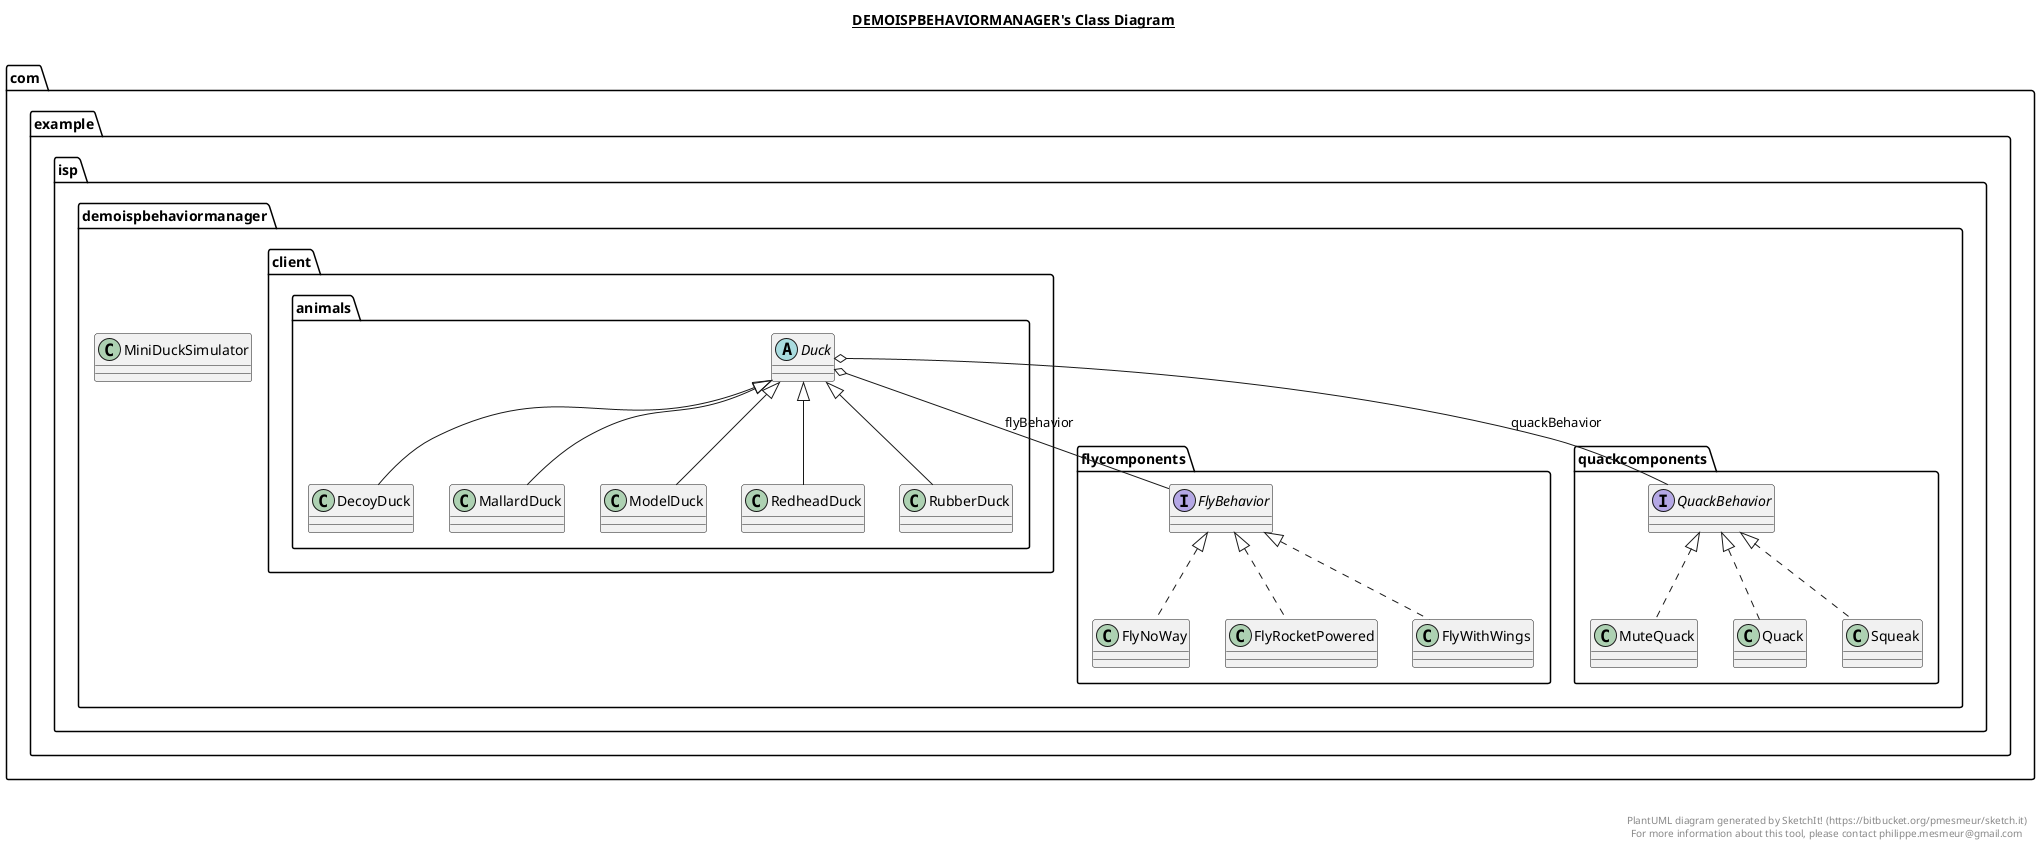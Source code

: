 @startuml

title __DEMOISPBEHAVIORMANAGER's Class Diagram__\n

  namespace com.example.isp.demoispbehaviormanager {
    class com.example.isp.demoispbehaviormanager.MiniDuckSimulator {
    }
  }
  

  namespace com.example.isp.demoispbehaviormanager {
    namespace client.animals {
      class com.example.isp.demoispbehaviormanager.client.animals.DecoyDuck {
      }
    }
  }
  

  namespace com.example.isp.demoispbehaviormanager {
    namespace client.animals {
      abstract class com.example.isp.demoispbehaviormanager.client.animals.Duck {
      }
    }
  }
  

  namespace com.example.isp.demoispbehaviormanager {
    namespace client.animals {
      class com.example.isp.demoispbehaviormanager.client.animals.MallardDuck {
      }
    }
  }
  

  namespace com.example.isp.demoispbehaviormanager {
    namespace client.animals {
      class com.example.isp.demoispbehaviormanager.client.animals.ModelDuck {
      }
    }
  }
  

  namespace com.example.isp.demoispbehaviormanager {
    namespace client.animals {
      class com.example.isp.demoispbehaviormanager.client.animals.RedheadDuck {
      }
    }
  }
  

  namespace com.example.isp.demoispbehaviormanager {
    namespace client.animals {
      class com.example.isp.demoispbehaviormanager.client.animals.RubberDuck {
      }
    }
  }
  

  namespace com.example.isp.demoispbehaviormanager {
    namespace flycomponents {
      interface com.example.isp.demoispbehaviormanager.flycomponents.FlyBehavior {
      }
    }
  }
  

  namespace com.example.isp.demoispbehaviormanager {
    namespace flycomponents {
      class com.example.isp.demoispbehaviormanager.flycomponents.FlyNoWay {
      }
    }
  }
  

  namespace com.example.isp.demoispbehaviormanager {
    namespace flycomponents {
      class com.example.isp.demoispbehaviormanager.flycomponents.FlyRocketPowered {
      }
    }
  }
  

  namespace com.example.isp.demoispbehaviormanager {
    namespace flycomponents {
      class com.example.isp.demoispbehaviormanager.flycomponents.FlyWithWings {
      }
    }
  }
  

  namespace com.example.isp.demoispbehaviormanager {
    namespace quackcomponents {
      class com.example.isp.demoispbehaviormanager.quackcomponents.MuteQuack {
      }
    }
  }
  

  namespace com.example.isp.demoispbehaviormanager {
    namespace quackcomponents {
      class com.example.isp.demoispbehaviormanager.quackcomponents.Quack {
      }
    }
  }
  

  namespace com.example.isp.demoispbehaviormanager {
    namespace quackcomponents {
      interface com.example.isp.demoispbehaviormanager.quackcomponents.QuackBehavior {
      }
    }
  }
  

  namespace com.example.isp.demoispbehaviormanager {
    namespace quackcomponents {
      class com.example.isp.demoispbehaviormanager.quackcomponents.Squeak {
      }
    }
  }
  

  com.example.isp.demoispbehaviormanager.client.animals.DecoyDuck -up-|> com.example.isp.demoispbehaviormanager.client.animals.Duck
  com.example.isp.demoispbehaviormanager.client.animals.Duck o-- com.example.isp.demoispbehaviormanager.flycomponents.FlyBehavior : flyBehavior
  com.example.isp.demoispbehaviormanager.client.animals.Duck o-- com.example.isp.demoispbehaviormanager.quackcomponents.QuackBehavior : quackBehavior
  com.example.isp.demoispbehaviormanager.client.animals.MallardDuck -up-|> com.example.isp.demoispbehaviormanager.client.animals.Duck
  com.example.isp.demoispbehaviormanager.client.animals.ModelDuck -up-|> com.example.isp.demoispbehaviormanager.client.animals.Duck
  com.example.isp.demoispbehaviormanager.client.animals.RedheadDuck -up-|> com.example.isp.demoispbehaviormanager.client.animals.Duck
  com.example.isp.demoispbehaviormanager.client.animals.RubberDuck -up-|> com.example.isp.demoispbehaviormanager.client.animals.Duck
  com.example.isp.demoispbehaviormanager.flycomponents.FlyNoWay .up.|> com.example.isp.demoispbehaviormanager.flycomponents.FlyBehavior
  com.example.isp.demoispbehaviormanager.flycomponents.FlyRocketPowered .up.|> com.example.isp.demoispbehaviormanager.flycomponents.FlyBehavior
  com.example.isp.demoispbehaviormanager.flycomponents.FlyWithWings .up.|> com.example.isp.demoispbehaviormanager.flycomponents.FlyBehavior
  com.example.isp.demoispbehaviormanager.quackcomponents.MuteQuack .up.|> com.example.isp.demoispbehaviormanager.quackcomponents.QuackBehavior
  com.example.isp.demoispbehaviormanager.quackcomponents.Quack .up.|> com.example.isp.demoispbehaviormanager.quackcomponents.QuackBehavior
  com.example.isp.demoispbehaviormanager.quackcomponents.Squeak .up.|> com.example.isp.demoispbehaviormanager.quackcomponents.QuackBehavior


right footer


PlantUML diagram generated by SketchIt! (https://bitbucket.org/pmesmeur/sketch.it)
For more information about this tool, please contact philippe.mesmeur@gmail.com
endfooter

@enduml
